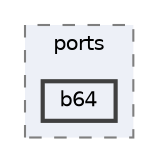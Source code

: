 digraph "external/reflect-cpp/vcpkg/ports/b64"
{
 // LATEX_PDF_SIZE
  bgcolor="transparent";
  edge [fontname=Helvetica,fontsize=10,labelfontname=Helvetica,labelfontsize=10];
  node [fontname=Helvetica,fontsize=10,shape=box,height=0.2,width=0.4];
  compound=true
  subgraph clusterdir_df60b2f324da79eef08d334ef7853e86 {
    graph [ bgcolor="#edf0f7", pencolor="grey50", label="ports", fontname=Helvetica,fontsize=10 style="filled,dashed", URL="dir_df60b2f324da79eef08d334ef7853e86.html",tooltip=""]
  dir_5f8ac340c2ecb7f2c3b833973bf749a8 [label="b64", fillcolor="#edf0f7", color="grey25", style="filled,bold", URL="dir_5f8ac340c2ecb7f2c3b833973bf749a8.html",tooltip=""];
  }
}
